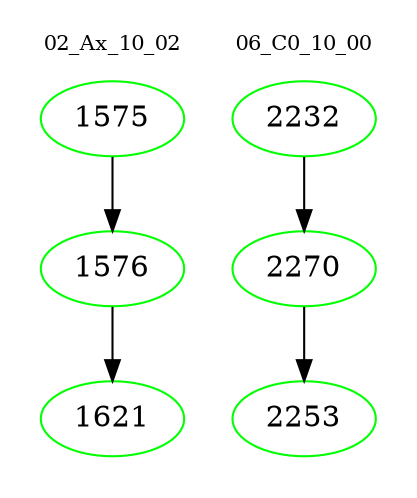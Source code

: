 digraph{
subgraph cluster_0 {
color = white
label = "02_Ax_10_02";
fontsize=10;
T0_1575 [label="1575", color="green"]
T0_1575 -> T0_1576 [color="black"]
T0_1576 [label="1576", color="green"]
T0_1576 -> T0_1621 [color="black"]
T0_1621 [label="1621", color="green"]
}
subgraph cluster_1 {
color = white
label = "06_C0_10_00";
fontsize=10;
T1_2232 [label="2232", color="green"]
T1_2232 -> T1_2270 [color="black"]
T1_2270 [label="2270", color="green"]
T1_2270 -> T1_2253 [color="black"]
T1_2253 [label="2253", color="green"]
}
}

